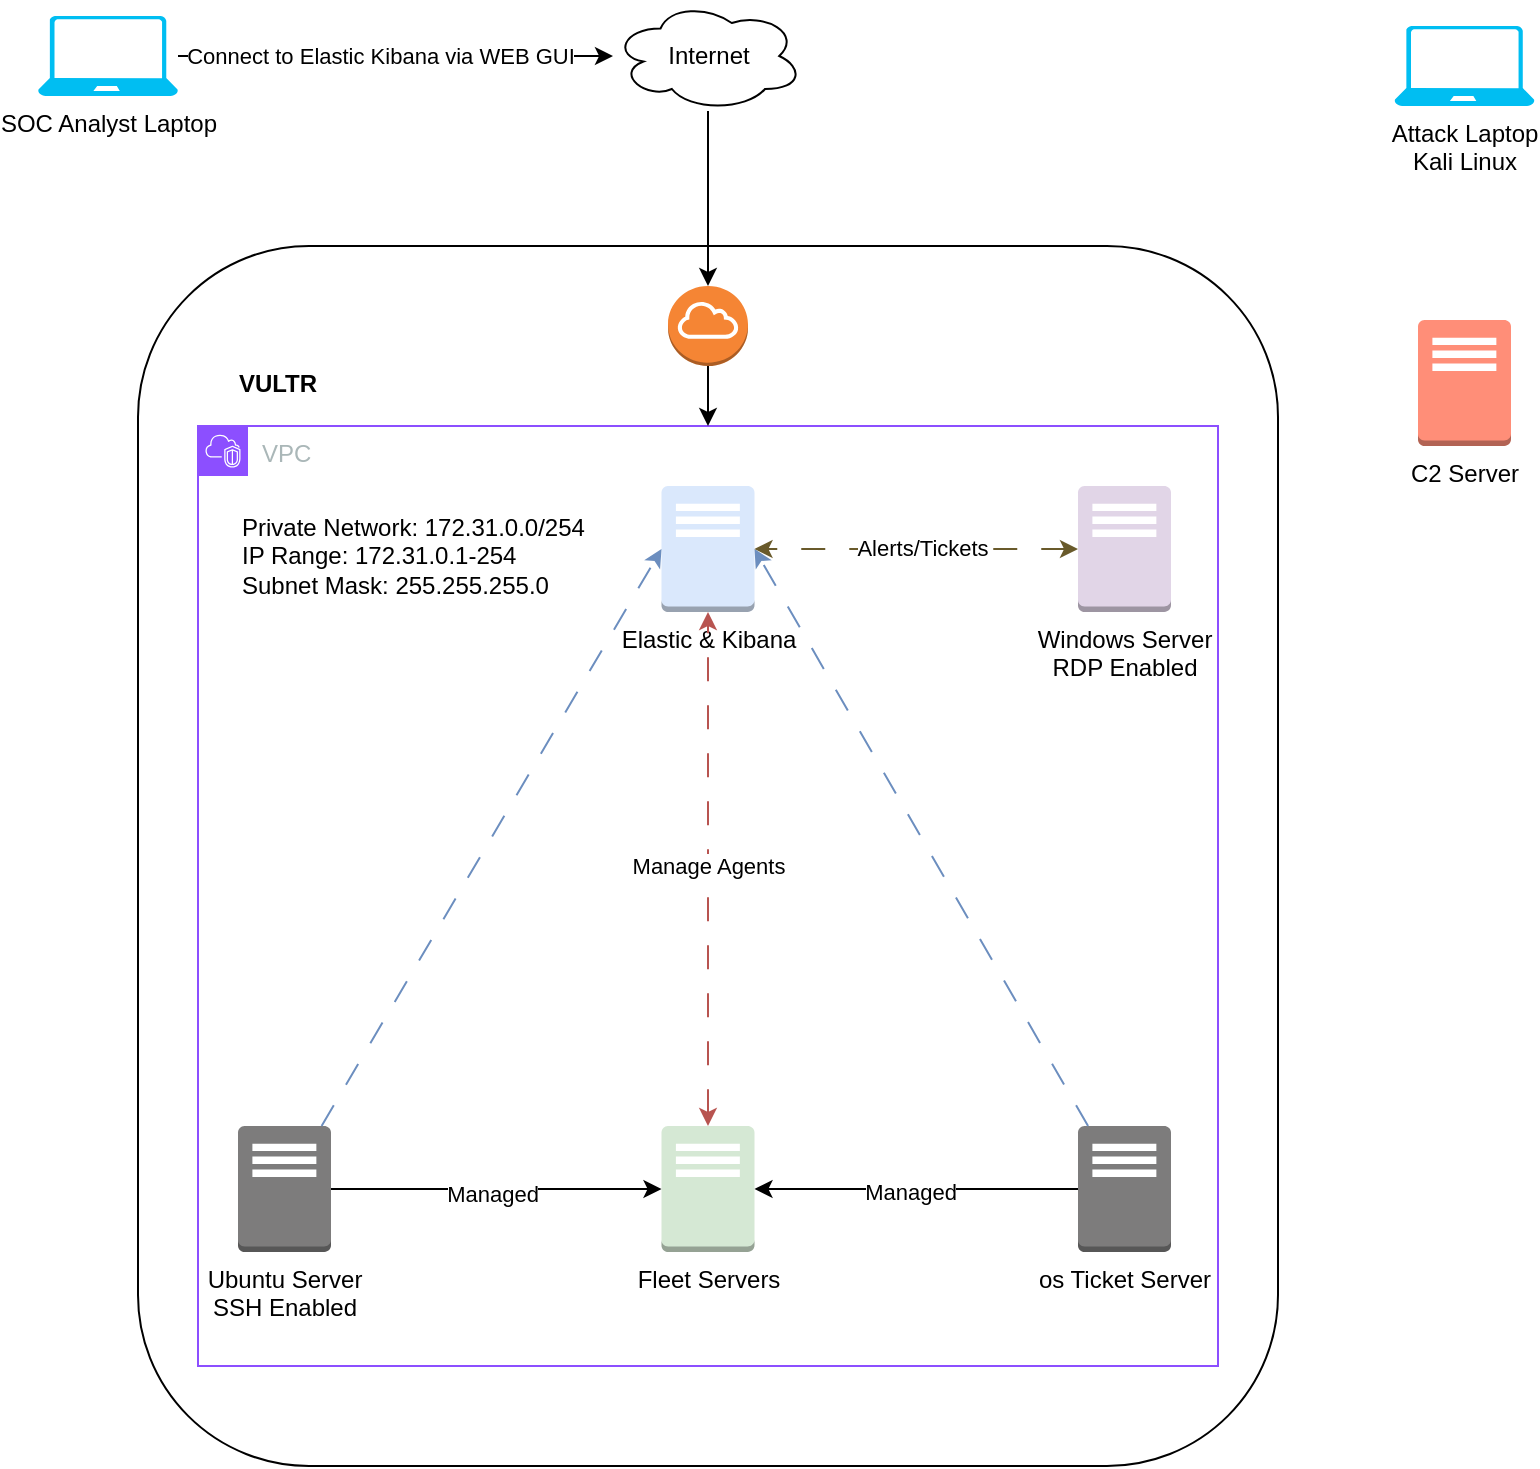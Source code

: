 <mxfile version="24.7.16">
  <diagram name="Página-1" id="MZ5x7KwWQMbGsEaIQctC">
    <mxGraphModel dx="1434" dy="738" grid="1" gridSize="10" guides="1" tooltips="1" connect="1" arrows="1" fold="1" page="1" pageScale="1" pageWidth="850" pageHeight="1100" math="0" shadow="0">
      <root>
        <mxCell id="0" />
        <mxCell id="1" parent="0" />
        <mxCell id="kIjpzPa-yHcZM0qlbKD9-8" value="" style="rounded=1;whiteSpace=wrap;html=1;" vertex="1" parent="1">
          <mxGeometry x="70" y="150" width="570" height="610" as="geometry" />
        </mxCell>
        <mxCell id="kIjpzPa-yHcZM0qlbKD9-3" value="Windows Server&lt;div&gt;&lt;span style=&quot;background-color: initial;&quot;&gt;RDP Enabled&lt;/span&gt;&lt;/div&gt;" style="outlineConnect=0;dashed=0;verticalLabelPosition=bottom;verticalAlign=top;align=center;html=1;shape=mxgraph.aws3.traditional_server;fillColor=#e1d5e7;strokeColor=#9673a6;" vertex="1" parent="1">
          <mxGeometry x="540" y="270" width="46.5" height="63" as="geometry" />
        </mxCell>
        <mxCell id="kIjpzPa-yHcZM0qlbKD9-6" value="C2 Server" style="outlineConnect=0;dashed=0;verticalLabelPosition=bottom;verticalAlign=top;align=center;html=1;shape=mxgraph.aws3.traditional_server;fillColor=#FF8E78;strokeColor=#d79b00;" vertex="1" parent="1">
          <mxGeometry x="710" y="187" width="46.5" height="63" as="geometry" />
        </mxCell>
        <mxCell id="kIjpzPa-yHcZM0qlbKD9-10" value="VULTR" style="text;html=1;align=center;verticalAlign=middle;whiteSpace=wrap;rounded=0;fontStyle=1" vertex="1" parent="1">
          <mxGeometry x="110" y="203.5" width="60" height="30" as="geometry" />
        </mxCell>
        <mxCell id="kIjpzPa-yHcZM0qlbKD9-11" value="VPC" style="points=[[0,0],[0.25,0],[0.5,0],[0.75,0],[1,0],[1,0.25],[1,0.5],[1,0.75],[1,1],[0.75,1],[0.5,1],[0.25,1],[0,1],[0,0.75],[0,0.5],[0,0.25]];outlineConnect=0;gradientColor=none;html=1;whiteSpace=wrap;fontSize=12;fontStyle=0;container=1;pointerEvents=0;collapsible=0;recursiveResize=0;shape=mxgraph.aws4.group;grIcon=mxgraph.aws4.group_vpc2;strokeColor=#8C4FFF;fillColor=none;verticalAlign=top;align=left;spacingLeft=30;fontColor=#AAB7B8;dashed=0;" vertex="1" parent="1">
          <mxGeometry x="100" y="240" width="510" height="470" as="geometry" />
        </mxCell>
        <mxCell id="kIjpzPa-yHcZM0qlbKD9-4" value="Elastic &amp;amp; Kibana" style="outlineConnect=0;dashed=0;verticalLabelPosition=bottom;verticalAlign=top;align=center;html=1;shape=mxgraph.aws3.traditional_server;fillColor=#dae8fc;strokeColor=#415573;" vertex="1" parent="kIjpzPa-yHcZM0qlbKD9-11">
          <mxGeometry x="231.75" y="30" width="46.5" height="63" as="geometry" />
        </mxCell>
        <mxCell id="kIjpzPa-yHcZM0qlbKD9-5" value="os Ticket Server" style="outlineConnect=0;dashed=0;verticalLabelPosition=bottom;verticalAlign=top;align=center;html=1;shape=mxgraph.aws3.traditional_server;fillColor=#7D7C7C;gradientColor=none;" vertex="1" parent="kIjpzPa-yHcZM0qlbKD9-11">
          <mxGeometry x="440" y="350" width="46.5" height="63" as="geometry" />
        </mxCell>
        <mxCell id="kIjpzPa-yHcZM0qlbKD9-2" value="Ubuntu Server&lt;div&gt;SSH Enabled&lt;/div&gt;" style="outlineConnect=0;dashed=0;verticalLabelPosition=bottom;verticalAlign=top;align=center;html=1;shape=mxgraph.aws3.traditional_server;fillColor=#7D7C7C;gradientColor=none;" vertex="1" parent="kIjpzPa-yHcZM0qlbKD9-11">
          <mxGeometry x="20" y="350" width="46.5" height="63" as="geometry" />
        </mxCell>
        <mxCell id="kIjpzPa-yHcZM0qlbKD9-1" value="Fleet Servers" style="outlineConnect=0;dashed=0;verticalLabelPosition=bottom;verticalAlign=top;align=center;html=1;shape=mxgraph.aws3.traditional_server;fillColor=#d5e8d4;strokeColor=#304226;" vertex="1" parent="kIjpzPa-yHcZM0qlbKD9-11">
          <mxGeometry x="231.75" y="350" width="46.5" height="63" as="geometry" />
        </mxCell>
        <mxCell id="kIjpzPa-yHcZM0qlbKD9-13" style="edgeStyle=orthogonalEdgeStyle;rounded=0;orthogonalLoop=1;jettySize=auto;html=1;" edge="1" parent="kIjpzPa-yHcZM0qlbKD9-11" source="kIjpzPa-yHcZM0qlbKD9-2" target="kIjpzPa-yHcZM0qlbKD9-1">
          <mxGeometry relative="1" as="geometry" />
        </mxCell>
        <mxCell id="kIjpzPa-yHcZM0qlbKD9-19" value="Managed" style="edgeLabel;html=1;align=center;verticalAlign=middle;resizable=0;points=[];" vertex="1" connectable="0" parent="kIjpzPa-yHcZM0qlbKD9-13">
          <mxGeometry x="-0.04" y="-1" relative="1" as="geometry">
            <mxPoint x="1" y="1" as="offset" />
          </mxGeometry>
        </mxCell>
        <mxCell id="kIjpzPa-yHcZM0qlbKD9-14" style="edgeStyle=orthogonalEdgeStyle;rounded=0;orthogonalLoop=1;jettySize=auto;html=1;entryX=1;entryY=0.5;entryDx=0;entryDy=0;entryPerimeter=0;" edge="1" parent="kIjpzPa-yHcZM0qlbKD9-11" source="kIjpzPa-yHcZM0qlbKD9-5" target="kIjpzPa-yHcZM0qlbKD9-1">
          <mxGeometry relative="1" as="geometry" />
        </mxCell>
        <mxCell id="kIjpzPa-yHcZM0qlbKD9-20" value="Managed" style="edgeLabel;html=1;align=center;verticalAlign=middle;resizable=0;points=[];" vertex="1" connectable="0" parent="kIjpzPa-yHcZM0qlbKD9-14">
          <mxGeometry x="0.042" y="1" relative="1" as="geometry">
            <mxPoint as="offset" />
          </mxGeometry>
        </mxCell>
        <mxCell id="kIjpzPa-yHcZM0qlbKD9-15" style="edgeStyle=orthogonalEdgeStyle;rounded=0;orthogonalLoop=1;jettySize=auto;html=1;startArrow=classic;startFill=1;fillColor=#f8cecc;strokeColor=#b85450;dashed=1;dashPattern=12 12;" edge="1" parent="kIjpzPa-yHcZM0qlbKD9-11" source="kIjpzPa-yHcZM0qlbKD9-1" target="kIjpzPa-yHcZM0qlbKD9-4">
          <mxGeometry relative="1" as="geometry" />
        </mxCell>
        <mxCell id="kIjpzPa-yHcZM0qlbKD9-18" value="Manage Agents" style="edgeLabel;html=1;align=center;verticalAlign=middle;resizable=0;points=[];" vertex="1" connectable="0" parent="kIjpzPa-yHcZM0qlbKD9-15">
          <mxGeometry x="0.011" relative="1" as="geometry">
            <mxPoint as="offset" />
          </mxGeometry>
        </mxCell>
        <mxCell id="kIjpzPa-yHcZM0qlbKD9-21" style="rounded=0;orthogonalLoop=1;jettySize=auto;html=1;entryX=0;entryY=0.5;entryDx=0;entryDy=0;entryPerimeter=0;fillColor=#dae8fc;strokeColor=#6c8ebf;dashed=1;dashPattern=12 12;" edge="1" parent="kIjpzPa-yHcZM0qlbKD9-11" source="kIjpzPa-yHcZM0qlbKD9-2" target="kIjpzPa-yHcZM0qlbKD9-4">
          <mxGeometry relative="1" as="geometry" />
        </mxCell>
        <mxCell id="kIjpzPa-yHcZM0qlbKD9-23" style="rounded=0;orthogonalLoop=1;jettySize=auto;html=1;entryX=1;entryY=0.5;entryDx=0;entryDy=0;entryPerimeter=0;fillColor=#dae8fc;strokeColor=#6c8ebf;dashed=1;dashPattern=12 12;" edge="1" parent="kIjpzPa-yHcZM0qlbKD9-11" source="kIjpzPa-yHcZM0qlbKD9-5" target="kIjpzPa-yHcZM0qlbKD9-4">
          <mxGeometry relative="1" as="geometry" />
        </mxCell>
        <mxCell id="kIjpzPa-yHcZM0qlbKD9-24" value="Private Network: 172.31.0.0/254&lt;div&gt;IP Range: 172.31.0.1-254&lt;/div&gt;&lt;div&gt;Subnet Mask: 255.255.255.0&lt;/div&gt;" style="text;html=1;align=left;verticalAlign=middle;whiteSpace=wrap;rounded=0;" vertex="1" parent="kIjpzPa-yHcZM0qlbKD9-11">
          <mxGeometry x="20" y="30" width="180" height="70" as="geometry" />
        </mxCell>
        <mxCell id="kIjpzPa-yHcZM0qlbKD9-16" style="edgeStyle=orthogonalEdgeStyle;rounded=0;orthogonalLoop=1;jettySize=auto;html=1;entryX=1;entryY=0.5;entryDx=0;entryDy=0;entryPerimeter=0;startArrow=classic;startFill=1;fillColor=#fff2cc;strokeColor=#695A2B;dashed=1;dashPattern=12 12;" edge="1" parent="1" source="kIjpzPa-yHcZM0qlbKD9-3" target="kIjpzPa-yHcZM0qlbKD9-4">
          <mxGeometry relative="1" as="geometry" />
        </mxCell>
        <mxCell id="kIjpzPa-yHcZM0qlbKD9-17" value="Alerts/Tickets" style="edgeLabel;html=1;align=center;verticalAlign=middle;resizable=0;points=[];" vertex="1" connectable="0" parent="kIjpzPa-yHcZM0qlbKD9-16">
          <mxGeometry x="-0.037" y="-1" relative="1" as="geometry">
            <mxPoint as="offset" />
          </mxGeometry>
        </mxCell>
        <mxCell id="kIjpzPa-yHcZM0qlbKD9-35" style="edgeStyle=orthogonalEdgeStyle;rounded=0;orthogonalLoop=1;jettySize=auto;html=1;entryX=0.5;entryY=0;entryDx=0;entryDy=0;" edge="1" parent="1" source="kIjpzPa-yHcZM0qlbKD9-25" target="kIjpzPa-yHcZM0qlbKD9-11">
          <mxGeometry relative="1" as="geometry" />
        </mxCell>
        <mxCell id="kIjpzPa-yHcZM0qlbKD9-25" value="" style="outlineConnect=0;dashed=0;verticalLabelPosition=bottom;verticalAlign=top;align=center;html=1;shape=mxgraph.aws3.internet_gateway;fillColor=#F58534;gradientColor=none;" vertex="1" parent="1">
          <mxGeometry x="335" y="170" width="40" height="40" as="geometry" />
        </mxCell>
        <mxCell id="kIjpzPa-yHcZM0qlbKD9-31" style="edgeStyle=orthogonalEdgeStyle;rounded=0;orthogonalLoop=1;jettySize=auto;html=1;" edge="1" parent="1" source="kIjpzPa-yHcZM0qlbKD9-26" target="kIjpzPa-yHcZM0qlbKD9-27">
          <mxGeometry relative="1" as="geometry" />
        </mxCell>
        <mxCell id="kIjpzPa-yHcZM0qlbKD9-32" value="Connect to Elastic Kibana via WEB GUI" style="edgeLabel;html=1;align=center;verticalAlign=middle;resizable=0;points=[];" vertex="1" connectable="0" parent="kIjpzPa-yHcZM0qlbKD9-31">
          <mxGeometry x="-0.274" y="-1" relative="1" as="geometry">
            <mxPoint x="22" y="-1" as="offset" />
          </mxGeometry>
        </mxCell>
        <mxCell id="kIjpzPa-yHcZM0qlbKD9-26" value="SOC Analyst Laptop" style="verticalLabelPosition=bottom;html=1;verticalAlign=top;align=center;strokeColor=none;fillColor=#00BEF2;shape=mxgraph.azure.laptop;pointerEvents=1;" vertex="1" parent="1">
          <mxGeometry x="20" y="35" width="70" height="40" as="geometry" />
        </mxCell>
        <mxCell id="kIjpzPa-yHcZM0qlbKD9-27" value="Internet" style="ellipse;shape=cloud;whiteSpace=wrap;html=1;" vertex="1" parent="1">
          <mxGeometry x="307.5" y="27.5" width="95" height="55" as="geometry" />
        </mxCell>
        <mxCell id="kIjpzPa-yHcZM0qlbKD9-28" style="edgeStyle=orthogonalEdgeStyle;rounded=0;orthogonalLoop=1;jettySize=auto;html=1;entryX=0.5;entryY=0;entryDx=0;entryDy=0;entryPerimeter=0;" edge="1" parent="1" source="kIjpzPa-yHcZM0qlbKD9-27" target="kIjpzPa-yHcZM0qlbKD9-25">
          <mxGeometry relative="1" as="geometry" />
        </mxCell>
        <mxCell id="kIjpzPa-yHcZM0qlbKD9-34" value="Attack Laptop&lt;div&gt;Kali Linux&lt;/div&gt;" style="verticalLabelPosition=bottom;html=1;verticalAlign=top;align=center;strokeColor=none;fillColor=#00BEF2;shape=mxgraph.azure.laptop;pointerEvents=1;" vertex="1" parent="1">
          <mxGeometry x="698.25" y="40" width="70" height="40" as="geometry" />
        </mxCell>
      </root>
    </mxGraphModel>
  </diagram>
</mxfile>
